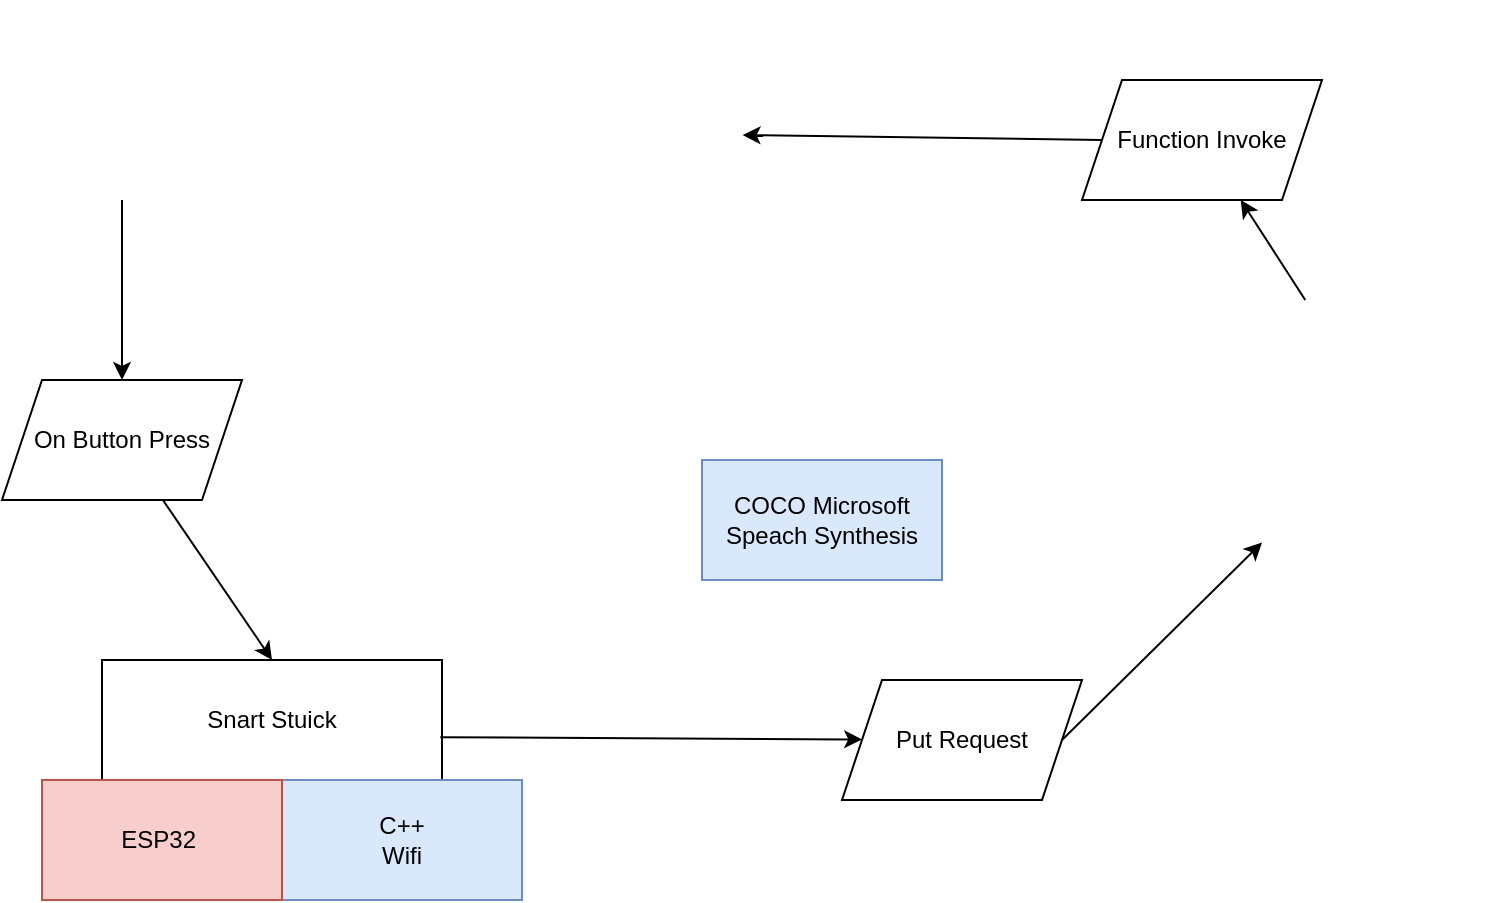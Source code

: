 <mxfile version="17.4.0" type="github">
  <diagram id="_oih3TUk36DtWug1QCqF" name="Page-1">
    <mxGraphModel dx="1422" dy="804" grid="1" gridSize="10" guides="1" tooltips="1" connect="1" arrows="1" fold="1" page="1" pageScale="1" pageWidth="827" pageHeight="1169" math="0" shadow="0">
      <root>
        <mxCell id="0" />
        <mxCell id="1" parent="0" />
        <mxCell id="aw_snf1Mt2_Lha6It4zL-1" value="" style="shape=image;verticalLabelPosition=bottom;labelBackgroundColor=default;verticalAlign=top;aspect=fixed;imageAspect=0;image=https://icon-library.com/images/person-icon-png-transparent/person-icon-png-transparent-15.jpg;" parent="1" vertex="1">
          <mxGeometry x="50" y="30" width="100" height="100" as="geometry" />
        </mxCell>
        <mxCell id="aw_snf1Mt2_Lha6It4zL-2" value="" style="endArrow=classic;html=1;rounded=0;exitX=0.5;exitY=1;exitDx=0;exitDy=0;entryX=0.5;entryY=0;entryDx=0;entryDy=0;" parent="1" source="aw_snf1Mt2_Lha6It4zL-1" target="aw_snf1Mt2_Lha6It4zL-15" edge="1">
          <mxGeometry width="50" height="50" relative="1" as="geometry">
            <mxPoint x="110" y="280" as="sourcePoint" />
            <mxPoint x="120" y="240" as="targetPoint" />
          </mxGeometry>
        </mxCell>
        <mxCell id="aw_snf1Mt2_Lha6It4zL-3" value="Snart Stuick" style="rounded=0;whiteSpace=wrap;html=1;" parent="1" vertex="1">
          <mxGeometry x="90" y="360" width="170" height="60" as="geometry" />
        </mxCell>
        <mxCell id="aw_snf1Mt2_Lha6It4zL-5" value="" style="shape=image;verticalLabelPosition=bottom;labelBackgroundColor=default;verticalAlign=top;aspect=fixed;imageAspect=0;image=https://www.svgrepo.com/show/31366/mobile-phone-design.svg;" parent="1" vertex="1">
          <mxGeometry x="250" y="40" width="240" height="240" as="geometry" />
        </mxCell>
        <mxCell id="aw_snf1Mt2_Lha6It4zL-6" value="" style="shape=image;verticalLabelPosition=bottom;labelBackgroundColor=default;verticalAlign=top;aspect=fixed;imageAspect=0;image=https://upload.wikimedia.org/wikipedia/commons/thumb/a/a7/React-icon.svg/2300px-React-icon.svg.png;" parent="1" vertex="1">
          <mxGeometry x="329.73" y="80" width="80.53" height="70" as="geometry" />
        </mxCell>
        <mxCell id="aw_snf1Mt2_Lha6It4zL-7" value="" style="shape=image;verticalLabelPosition=bottom;labelBackgroundColor=default;verticalAlign=top;aspect=fixed;imageAspect=0;image=https://img.icons8.com/color/480/tensorflow.png;" parent="1" vertex="1">
          <mxGeometry x="325.26" y="150" width="85" height="85" as="geometry" />
        </mxCell>
        <mxCell id="aw_snf1Mt2_Lha6It4zL-8" value="COCO Microsoft&lt;br&gt;Speach Synthesis" style="rounded=0;whiteSpace=wrap;html=1;fillColor=#dae8fc;strokeColor=#6c8ebf;" parent="1" vertex="1">
          <mxGeometry x="390" y="260" width="120" height="60" as="geometry" />
        </mxCell>
        <mxCell id="aw_snf1Mt2_Lha6It4zL-9" value="" style="endArrow=classic;html=1;rounded=0;exitX=0.995;exitY=0.643;exitDx=0;exitDy=0;exitPerimeter=0;" parent="1" source="aw_snf1Mt2_Lha6It4zL-3" target="aw_snf1Mt2_Lha6It4zL-17" edge="1">
          <mxGeometry width="50" height="50" relative="1" as="geometry">
            <mxPoint x="400" y="300" as="sourcePoint" />
            <mxPoint x="580" y="390" as="targetPoint" />
          </mxGeometry>
        </mxCell>
        <mxCell id="aw_snf1Mt2_Lha6It4zL-12" value="" style="shape=image;verticalLabelPosition=bottom;labelBackgroundColor=default;verticalAlign=top;aspect=fixed;imageAspect=0;image=https://cdn4.iconfinder.com/data/icons/google-i-o-2016/512/google_firebase-2-512.png;" parent="1" vertex="1">
          <mxGeometry x="670" y="180" width="122" height="122" as="geometry" />
        </mxCell>
        <mxCell id="aw_snf1Mt2_Lha6It4zL-13" value="" style="endArrow=classic;html=1;rounded=0;" parent="1" source="aw_snf1Mt2_Lha6It4zL-12" target="aw_snf1Mt2_Lha6It4zL-19" edge="1">
          <mxGeometry width="50" height="50" relative="1" as="geometry">
            <mxPoint x="610" y="290" as="sourcePoint" />
            <mxPoint x="600" y="170" as="targetPoint" />
          </mxGeometry>
        </mxCell>
        <mxCell id="aw_snf1Mt2_Lha6It4zL-15" value="On Button Press" style="shape=parallelogram;perimeter=parallelogramPerimeter;whiteSpace=wrap;html=1;fixedSize=1;" parent="1" vertex="1">
          <mxGeometry x="40" y="220" width="120" height="60" as="geometry" />
        </mxCell>
        <mxCell id="aw_snf1Mt2_Lha6It4zL-16" value="" style="endArrow=classic;html=1;rounded=0;entryX=0.5;entryY=0;entryDx=0;entryDy=0;" parent="1" source="aw_snf1Mt2_Lha6It4zL-15" target="aw_snf1Mt2_Lha6It4zL-3" edge="1">
          <mxGeometry width="50" height="50" relative="1" as="geometry">
            <mxPoint x="180" y="330" as="sourcePoint" />
            <mxPoint x="180" y="350.711" as="targetPoint" />
          </mxGeometry>
        </mxCell>
        <mxCell id="aw_snf1Mt2_Lha6It4zL-17" value="Put Request" style="shape=parallelogram;perimeter=parallelogramPerimeter;whiteSpace=wrap;html=1;fixedSize=1;" parent="1" vertex="1">
          <mxGeometry x="460" y="370" width="120" height="60" as="geometry" />
        </mxCell>
        <mxCell id="aw_snf1Mt2_Lha6It4zL-18" value="" style="endArrow=classic;html=1;rounded=0;exitX=1;exitY=0.5;exitDx=0;exitDy=0;" parent="1" source="aw_snf1Mt2_Lha6It4zL-17" target="aw_snf1Mt2_Lha6It4zL-12" edge="1">
          <mxGeometry width="50" height="50" relative="1" as="geometry">
            <mxPoint x="630" y="440" as="sourcePoint" />
            <mxPoint x="680" y="390" as="targetPoint" />
          </mxGeometry>
        </mxCell>
        <mxCell id="aw_snf1Mt2_Lha6It4zL-19" value="Function Invoke" style="shape=parallelogram;perimeter=parallelogramPerimeter;whiteSpace=wrap;html=1;fixedSize=1;" parent="1" vertex="1">
          <mxGeometry x="580" y="70" width="120" height="60" as="geometry" />
        </mxCell>
        <mxCell id="aw_snf1Mt2_Lha6It4zL-20" value="" style="endArrow=classic;html=1;rounded=0;exitX=0;exitY=0.5;exitDx=0;exitDy=0;entryX=1;entryY=0.25;entryDx=0;entryDy=0;" parent="1" source="aw_snf1Mt2_Lha6It4zL-19" target="aw_snf1Mt2_Lha6It4zL-6" edge="1">
          <mxGeometry width="50" height="50" relative="1" as="geometry">
            <mxPoint x="340" y="300" as="sourcePoint" />
            <mxPoint x="390" y="250" as="targetPoint" />
          </mxGeometry>
        </mxCell>
        <mxCell id="aw_snf1Mt2_Lha6It4zL-21" value="" style="shape=image;verticalLabelPosition=bottom;labelBackgroundColor=default;verticalAlign=top;aspect=fixed;imageAspect=0;image=https://upload.wikimedia.org/wikipedia/commons/2/21/Speaker_Icon.svg;rotation=90;direction=south;" parent="1" vertex="1">
          <mxGeometry x="160" y="40" width="120" height="120" as="geometry" />
        </mxCell>
        <mxCell id="lQF5SQAKLcKe9Z6KOnF5-1" value="C++&lt;br&gt;Wifi" style="rounded=0;whiteSpace=wrap;html=1;fillColor=#dae8fc;strokeColor=#6c8ebf;" vertex="1" parent="1">
          <mxGeometry x="180" y="420" width="120" height="60" as="geometry" />
        </mxCell>
        <mxCell id="lQF5SQAKLcKe9Z6KOnF5-2" value="ESP32&amp;nbsp;" style="rounded=0;whiteSpace=wrap;html=1;fillColor=#f8cecc;strokeColor=#b85450;" vertex="1" parent="1">
          <mxGeometry x="60" y="420" width="120" height="60" as="geometry" />
        </mxCell>
      </root>
    </mxGraphModel>
  </diagram>
</mxfile>
